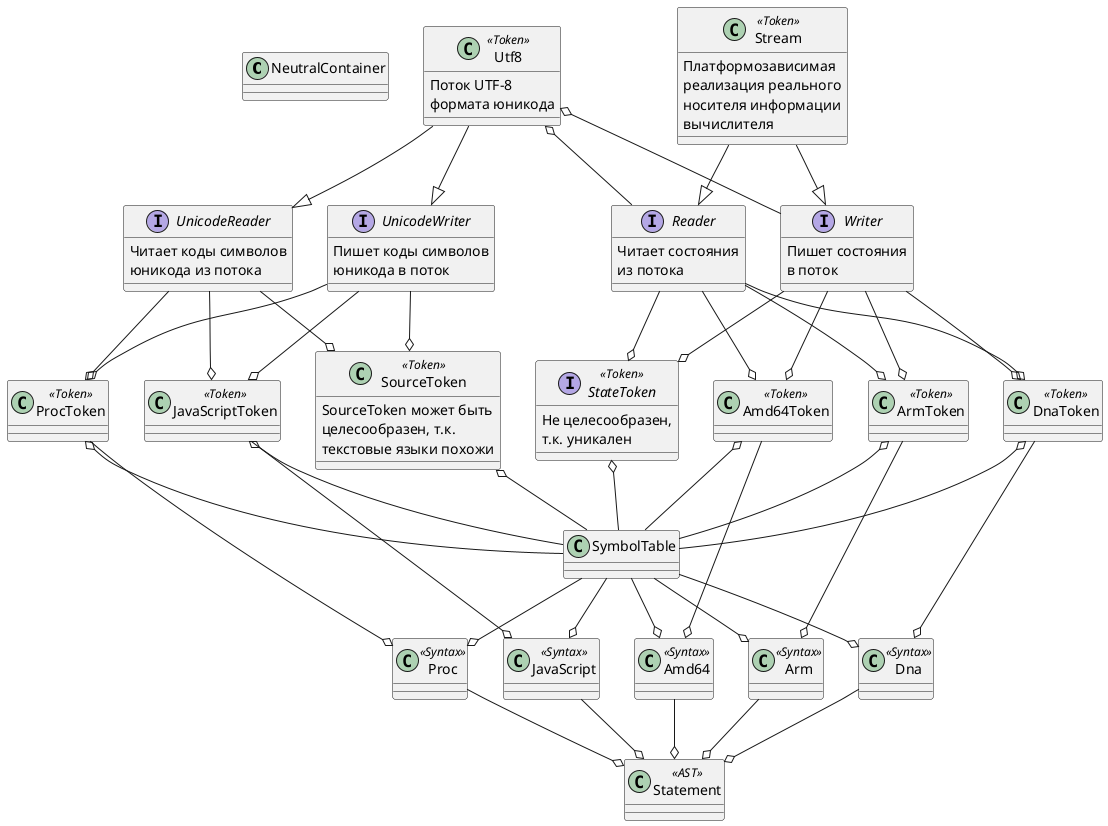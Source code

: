 ' https://plantuml.com/sitemap-language-specification

@startuml Proc

/'
    owners feed pets, pets please owners (association)
    a tail is a part of both dogs and cats (aggregation / composition)
    a cat is a kind of pet (inheritance / generalization)
    specific pet is a cat (specialization)
    Extension?
'/

class NeutralContainer

class Stream << Token >>
{
    Платформозависимая
    реализация реального
    носителя информации
    вычислителя
}

interface Reader
{
    Читает состояния
    из потока
}

interface Writer
{
    Пишет состояния
    в поток
}

Stream --|> Reader
Stream --|> Writer

class Utf8 << Token >>
{
    Поток UTF-8
    формата юникода
}

Utf8 o-- Reader
Utf8 o-- Writer

interface UnicodeReader
{
    Читает коды символов
    юникода из потока
}

interface UnicodeWriter
{
    Пишет коды символов
    юникода в поток
}

Utf8 --|> UnicodeReader
Utf8 --|> UnicodeWriter

class SourceToken << Token >>
{
    SourceToken может быть
    целесообразен, т.к.
    текстовые языки похожи
}

UnicodeReader --o SourceToken
UnicodeWriter --o SourceToken

class JavaScriptToken << Token >>
{
}

UnicodeReader --o JavaScriptToken
UnicodeWriter --o JavaScriptToken

class ProcToken << Token >>
{
}

UnicodeReader --o ProcToken
UnicodeWriter --o ProcToken

class Amd64Token << Token >>
{
}

Reader --o Amd64Token
Writer --o Amd64Token

class ArmToken << Token >>
{
}

Reader --o ArmToken
Writer --o ArmToken

class DnaToken << Token >>
{
}

Reader --o DnaToken
Writer --o DnaToken

interface StateToken << Token >>
{
    Не целесообразен,
    т.к. уникален
}

Reader --o StateToken
Writer --o StateToken

class SymbolTable
{
}

SourceToken o-- SymbolTable
JavaScriptToken o-- SymbolTable
ProcToken o-- SymbolTable
Amd64Token o-- SymbolTable
ArmToken o-- SymbolTable
DnaToken o-- SymbolTable
StateToken o-- SymbolTable

class JavaScript << Syntax >>
{
}

class Proc << Syntax >>
{
}

class Amd64 << Syntax >>
{
}

class Arm << Syntax >>
{
}

class Dna << Syntax >>
{
}

SymbolTable --o JavaScript
SymbolTable --o Proc
SymbolTable --o Amd64
SymbolTable --o Arm
SymbolTable --o Dna

JavaScriptToken --o JavaScript
'SourceToken --o JavaScript
ProcToken --o Proc
'SourceToken --o Proc
Amd64Token --o Amd64
ArmToken --o Arm
DnaToken --o Dna

class Statement << AST >>
{
}

JavaScript --o Statement
Proc --o Statement
Amd64 --o Statement
Arm --o Statement
Dna --o Statement

@enduml
